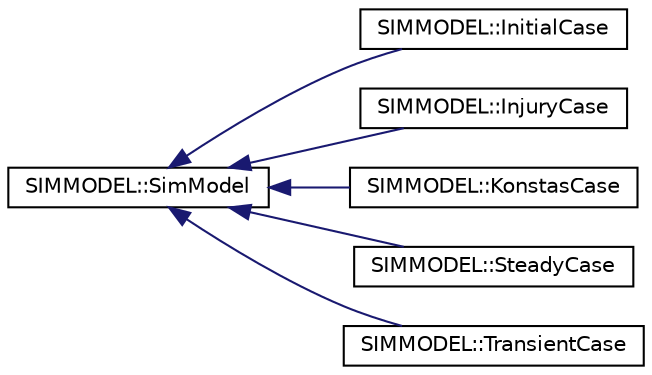 digraph "Graphical Class Hierarchy"
{
 // LATEX_PDF_SIZE
  edge [fontname="Helvetica",fontsize="10",labelfontname="Helvetica",labelfontsize="10"];
  node [fontname="Helvetica",fontsize="10",shape=record];
  rankdir="LR";
  Node0 [label="SIMMODEL::SimModel",height=0.2,width=0.4,color="black", fillcolor="white", style="filled",URL="$classSIMMODEL_1_1SimModel.html",tooltip=" "];
  Node0 -> Node1 [dir="back",color="midnightblue",fontsize="10",style="solid",fontname="Helvetica"];
  Node1 [label="SIMMODEL::InitialCase",height=0.2,width=0.4,color="black", fillcolor="white", style="filled",URL="$classSIMMODEL_1_1InitialCase.html",tooltip=" "];
  Node0 -> Node2 [dir="back",color="midnightblue",fontsize="10",style="solid",fontname="Helvetica"];
  Node2 [label="SIMMODEL::InjuryCase",height=0.2,width=0.4,color="black", fillcolor="white", style="filled",URL="$classSIMMODEL_1_1InjuryCase.html",tooltip=" "];
  Node0 -> Node3 [dir="back",color="midnightblue",fontsize="10",style="solid",fontname="Helvetica"];
  Node3 [label="SIMMODEL::KonstasCase",height=0.2,width=0.4,color="black", fillcolor="white", style="filled",URL="$classSIMMODEL_1_1KonstasCase.html",tooltip=" "];
  Node0 -> Node4 [dir="back",color="midnightblue",fontsize="10",style="solid",fontname="Helvetica"];
  Node4 [label="SIMMODEL::SteadyCase",height=0.2,width=0.4,color="black", fillcolor="white", style="filled",URL="$classSIMMODEL_1_1SteadyCase.html",tooltip=" "];
  Node0 -> Node5 [dir="back",color="midnightblue",fontsize="10",style="solid",fontname="Helvetica"];
  Node5 [label="SIMMODEL::TransientCase",height=0.2,width=0.4,color="black", fillcolor="white", style="filled",URL="$classSIMMODEL_1_1TransientCase.html",tooltip=" "];
}
